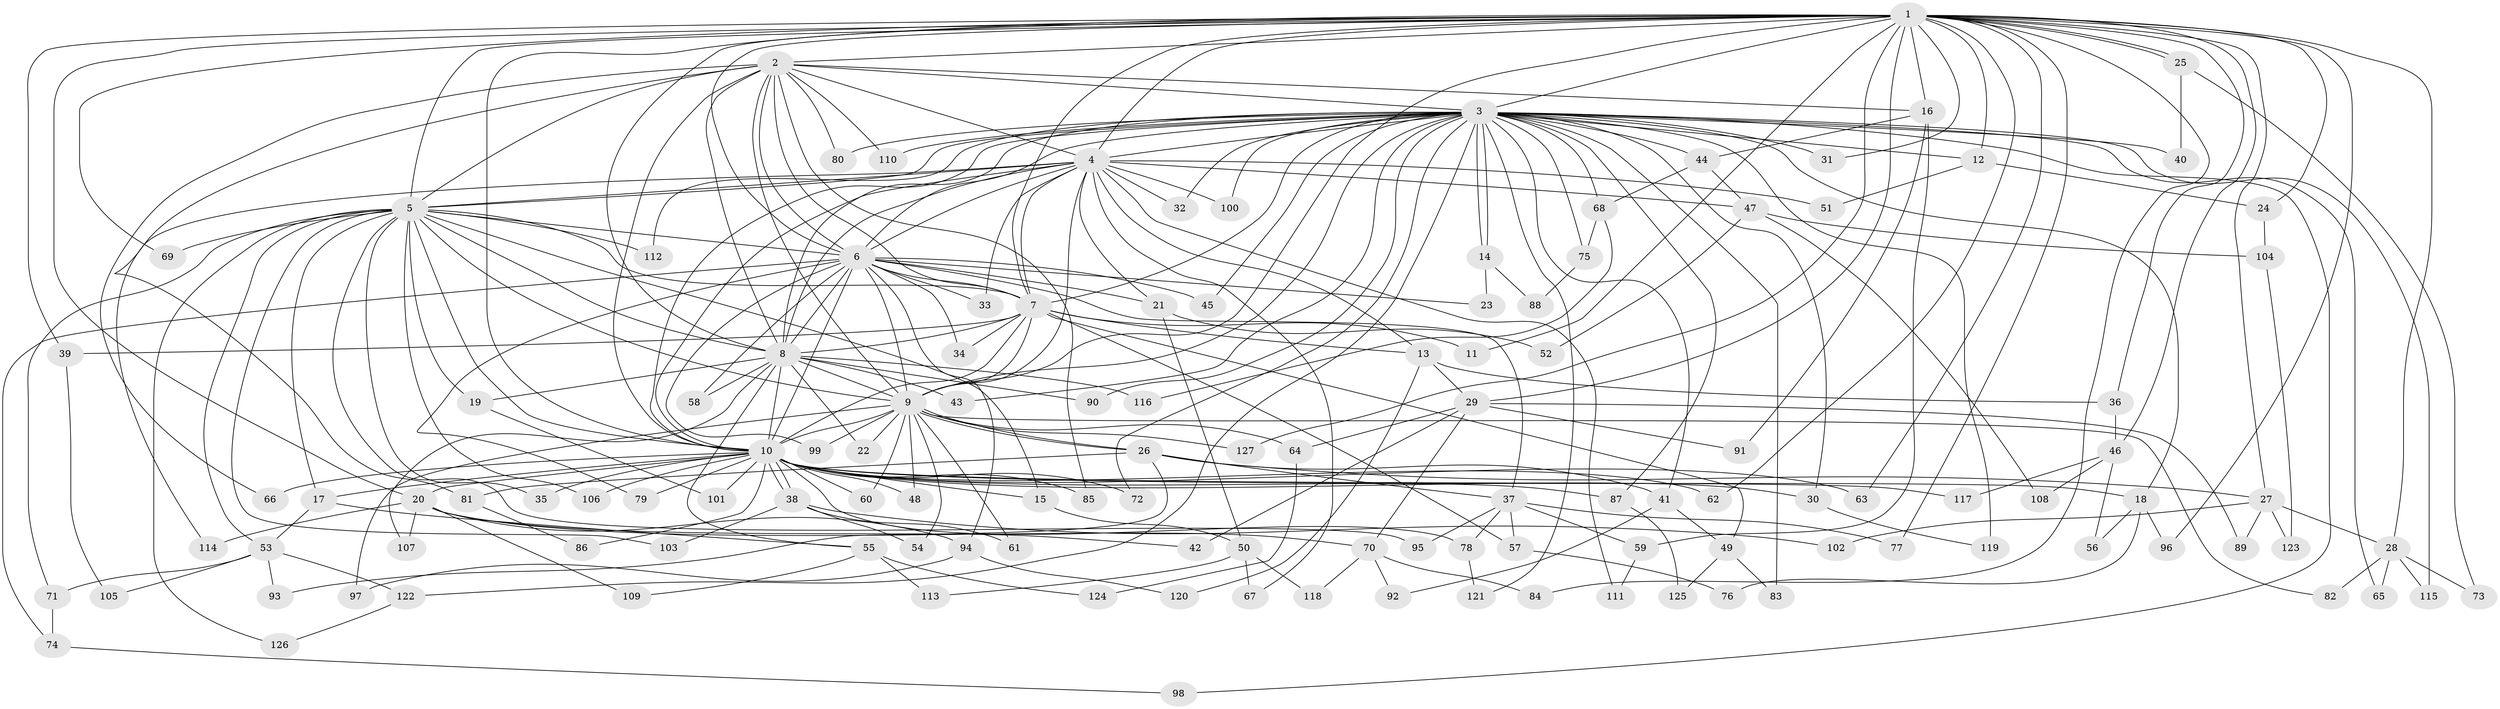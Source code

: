 // coarse degree distribution, {27: 0.013157894736842105, 20: 0.013157894736842105, 19: 0.013157894736842105, 33: 0.013157894736842105, 4: 0.05263157894736842, 3: 0.09210526315789473, 2: 0.5789473684210527, 1: 0.09210526315789473, 5: 0.06578947368421052, 14: 0.013157894736842105, 11: 0.013157894736842105, 13: 0.013157894736842105, 7: 0.013157894736842105, 9: 0.013157894736842105}
// Generated by graph-tools (version 1.1) at 2025/47/03/04/25 21:47:30]
// undirected, 127 vertices, 279 edges
graph export_dot {
graph [start="1"]
  node [color=gray90,style=filled];
  1;
  2;
  3;
  4;
  5;
  6;
  7;
  8;
  9;
  10;
  11;
  12;
  13;
  14;
  15;
  16;
  17;
  18;
  19;
  20;
  21;
  22;
  23;
  24;
  25;
  26;
  27;
  28;
  29;
  30;
  31;
  32;
  33;
  34;
  35;
  36;
  37;
  38;
  39;
  40;
  41;
  42;
  43;
  44;
  45;
  46;
  47;
  48;
  49;
  50;
  51;
  52;
  53;
  54;
  55;
  56;
  57;
  58;
  59;
  60;
  61;
  62;
  63;
  64;
  65;
  66;
  67;
  68;
  69;
  70;
  71;
  72;
  73;
  74;
  75;
  76;
  77;
  78;
  79;
  80;
  81;
  82;
  83;
  84;
  85;
  86;
  87;
  88;
  89;
  90;
  91;
  92;
  93;
  94;
  95;
  96;
  97;
  98;
  99;
  100;
  101;
  102;
  103;
  104;
  105;
  106;
  107;
  108;
  109;
  110;
  111;
  112;
  113;
  114;
  115;
  116;
  117;
  118;
  119;
  120;
  121;
  122;
  123;
  124;
  125;
  126;
  127;
  1 -- 2;
  1 -- 3;
  1 -- 4;
  1 -- 5;
  1 -- 6;
  1 -- 7;
  1 -- 8;
  1 -- 9;
  1 -- 10;
  1 -- 11;
  1 -- 12;
  1 -- 16;
  1 -- 20;
  1 -- 24;
  1 -- 25;
  1 -- 25;
  1 -- 27;
  1 -- 28;
  1 -- 29;
  1 -- 31;
  1 -- 36;
  1 -- 39;
  1 -- 46;
  1 -- 62;
  1 -- 63;
  1 -- 69;
  1 -- 77;
  1 -- 84;
  1 -- 96;
  1 -- 127;
  2 -- 3;
  2 -- 4;
  2 -- 5;
  2 -- 6;
  2 -- 7;
  2 -- 8;
  2 -- 9;
  2 -- 10;
  2 -- 16;
  2 -- 66;
  2 -- 80;
  2 -- 81;
  2 -- 85;
  2 -- 110;
  3 -- 4;
  3 -- 5;
  3 -- 6;
  3 -- 7;
  3 -- 8;
  3 -- 9;
  3 -- 10;
  3 -- 12;
  3 -- 14;
  3 -- 14;
  3 -- 18;
  3 -- 30;
  3 -- 31;
  3 -- 32;
  3 -- 40;
  3 -- 41;
  3 -- 43;
  3 -- 44;
  3 -- 45;
  3 -- 65;
  3 -- 68;
  3 -- 72;
  3 -- 75;
  3 -- 80;
  3 -- 83;
  3 -- 87;
  3 -- 90;
  3 -- 98;
  3 -- 100;
  3 -- 110;
  3 -- 112;
  3 -- 115;
  3 -- 119;
  3 -- 121;
  3 -- 122;
  4 -- 5;
  4 -- 6;
  4 -- 7;
  4 -- 8;
  4 -- 9;
  4 -- 10;
  4 -- 13;
  4 -- 21;
  4 -- 32;
  4 -- 33;
  4 -- 47;
  4 -- 51;
  4 -- 67;
  4 -- 100;
  4 -- 111;
  4 -- 114;
  5 -- 6;
  5 -- 7;
  5 -- 8;
  5 -- 9;
  5 -- 10;
  5 -- 15;
  5 -- 17;
  5 -- 19;
  5 -- 35;
  5 -- 53;
  5 -- 69;
  5 -- 71;
  5 -- 95;
  5 -- 103;
  5 -- 106;
  5 -- 112;
  5 -- 126;
  6 -- 7;
  6 -- 8;
  6 -- 9;
  6 -- 10;
  6 -- 21;
  6 -- 23;
  6 -- 33;
  6 -- 34;
  6 -- 37;
  6 -- 45;
  6 -- 58;
  6 -- 74;
  6 -- 79;
  6 -- 94;
  6 -- 99;
  7 -- 8;
  7 -- 9;
  7 -- 10;
  7 -- 11;
  7 -- 13;
  7 -- 34;
  7 -- 39;
  7 -- 49;
  7 -- 57;
  8 -- 9;
  8 -- 10;
  8 -- 19;
  8 -- 22;
  8 -- 43;
  8 -- 55;
  8 -- 58;
  8 -- 90;
  8 -- 107;
  8 -- 116;
  9 -- 10;
  9 -- 22;
  9 -- 26;
  9 -- 26;
  9 -- 48;
  9 -- 54;
  9 -- 60;
  9 -- 61;
  9 -- 64;
  9 -- 82;
  9 -- 97;
  9 -- 99;
  9 -- 127;
  10 -- 15;
  10 -- 17;
  10 -- 18;
  10 -- 20;
  10 -- 30;
  10 -- 35;
  10 -- 38;
  10 -- 38;
  10 -- 48;
  10 -- 60;
  10 -- 62;
  10 -- 63;
  10 -- 66;
  10 -- 72;
  10 -- 78;
  10 -- 79;
  10 -- 85;
  10 -- 86;
  10 -- 87;
  10 -- 101;
  10 -- 106;
  10 -- 117;
  12 -- 24;
  12 -- 51;
  13 -- 29;
  13 -- 36;
  13 -- 120;
  14 -- 23;
  14 -- 88;
  15 -- 50;
  16 -- 44;
  16 -- 59;
  16 -- 91;
  17 -- 53;
  17 -- 55;
  18 -- 56;
  18 -- 76;
  18 -- 96;
  19 -- 101;
  20 -- 42;
  20 -- 70;
  20 -- 94;
  20 -- 107;
  20 -- 109;
  20 -- 114;
  21 -- 50;
  21 -- 52;
  24 -- 104;
  25 -- 40;
  25 -- 73;
  26 -- 27;
  26 -- 37;
  26 -- 41;
  26 -- 81;
  26 -- 93;
  27 -- 28;
  27 -- 89;
  27 -- 102;
  27 -- 123;
  28 -- 65;
  28 -- 73;
  28 -- 82;
  28 -- 115;
  29 -- 42;
  29 -- 64;
  29 -- 70;
  29 -- 89;
  29 -- 91;
  30 -- 119;
  36 -- 46;
  37 -- 57;
  37 -- 59;
  37 -- 77;
  37 -- 78;
  37 -- 95;
  38 -- 54;
  38 -- 61;
  38 -- 102;
  38 -- 103;
  39 -- 105;
  41 -- 49;
  41 -- 92;
  44 -- 47;
  44 -- 68;
  46 -- 56;
  46 -- 108;
  46 -- 117;
  47 -- 52;
  47 -- 104;
  47 -- 108;
  49 -- 83;
  49 -- 125;
  50 -- 67;
  50 -- 113;
  50 -- 118;
  53 -- 71;
  53 -- 93;
  53 -- 105;
  53 -- 122;
  55 -- 109;
  55 -- 113;
  55 -- 124;
  57 -- 76;
  59 -- 111;
  64 -- 124;
  68 -- 75;
  68 -- 116;
  70 -- 84;
  70 -- 92;
  70 -- 118;
  71 -- 74;
  74 -- 98;
  75 -- 88;
  78 -- 121;
  81 -- 86;
  87 -- 125;
  94 -- 97;
  94 -- 120;
  104 -- 123;
  122 -- 126;
}
